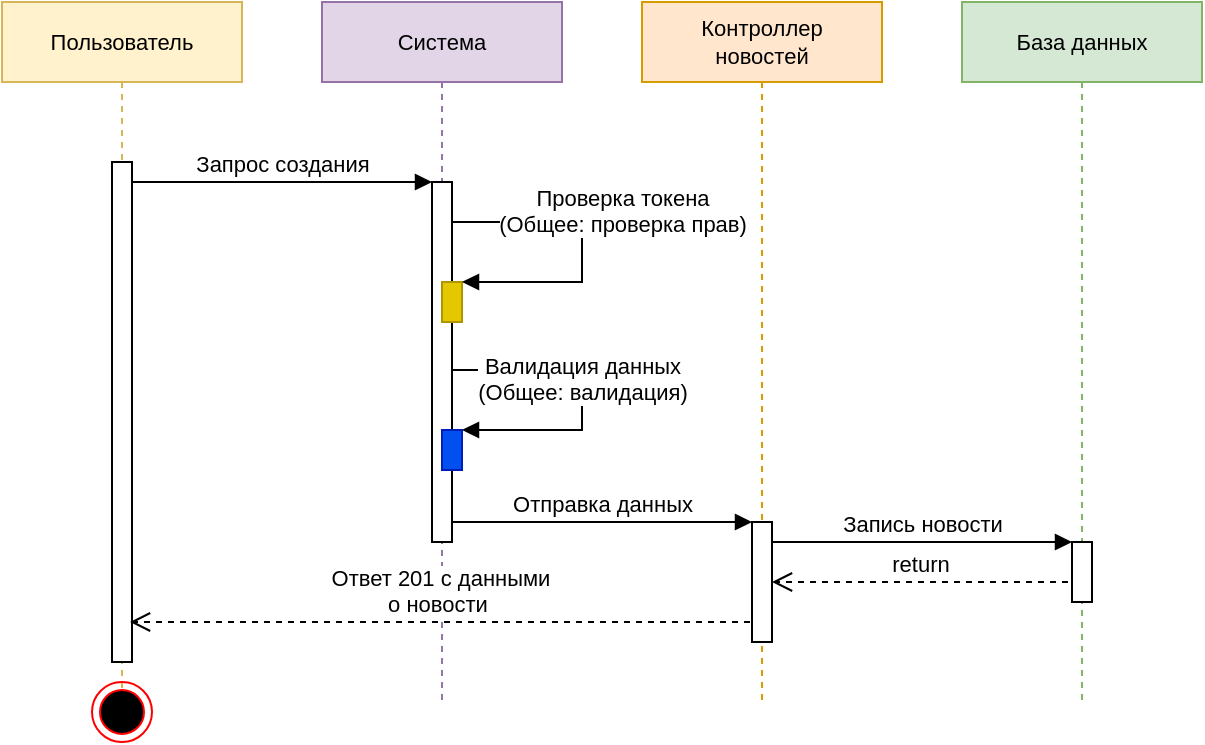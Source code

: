 <mxfile version="24.7.8" pages="3">
  <diagram name="Создание" id="DewhkpdWcJ54LnWoc3K3">
    <mxGraphModel dx="757" dy="681" grid="1" gridSize="10" guides="1" tooltips="1" connect="1" arrows="1" fold="1" page="1" pageScale="1" pageWidth="827" pageHeight="1169" math="0" shadow="0">
      <root>
        <mxCell id="0" />
        <mxCell id="1" parent="0" />
        <mxCell id="R12xT0NDt2SoB251UsNE-1" value="Система" style="shape=umlLifeline;perimeter=lifelinePerimeter;whiteSpace=wrap;html=1;container=1;collapsible=0;recursiveResize=0;outlineConnect=0;labelBackgroundColor=none;strokeColor=#9673a6;fontFamily=Helvetica;fontSize=11;fillColor=#e1d5e7;" vertex="1" parent="1">
          <mxGeometry x="200" y="40" width="120" height="350" as="geometry" />
        </mxCell>
        <mxCell id="R12xT0NDt2SoB251UsNE-2" value="Валидация данных&lt;br&gt;(Общее: валидация)" style="html=1;verticalAlign=bottom;endArrow=block;rounded=0;labelBackgroundColor=default;strokeColor=default;fontFamily=Helvetica;fontSize=11;fontColor=default;shape=connector;curved=0;" edge="1" parent="R12xT0NDt2SoB251UsNE-1" target="R12xT0NDt2SoB251UsNE-4">
          <mxGeometry x="0.097" width="80" relative="1" as="geometry">
            <mxPoint x="65" y="184" as="sourcePoint" />
            <mxPoint x="130" y="234" as="targetPoint" />
            <Array as="points">
              <mxPoint x="130" y="184" />
              <mxPoint x="130" y="214" />
              <mxPoint x="100" y="214" />
            </Array>
            <mxPoint as="offset" />
          </mxGeometry>
        </mxCell>
        <mxCell id="R12xT0NDt2SoB251UsNE-3" value="" style="html=1;points=[];perimeter=orthogonalPerimeter;labelBackgroundColor=none;strokeColor=#000000;fontFamily=Helvetica;fontSize=11;fontColor=default;fillColor=default;" vertex="1" parent="R12xT0NDt2SoB251UsNE-1">
          <mxGeometry x="55" y="90" width="10" height="180" as="geometry" />
        </mxCell>
        <mxCell id="R12xT0NDt2SoB251UsNE-4" value="" style="html=1;points=[];perimeter=orthogonalPerimeter;labelBackgroundColor=none;strokeColor=#001DBC;fontFamily=Helvetica;fontSize=11;fontColor=#ffffff;fillColor=#0050ef;" vertex="1" parent="R12xT0NDt2SoB251UsNE-1">
          <mxGeometry x="60" y="214" width="10" height="20" as="geometry" />
        </mxCell>
        <mxCell id="R12xT0NDt2SoB251UsNE-6" value="" style="html=1;points=[];perimeter=orthogonalPerimeter;labelBackgroundColor=none;strokeColor=#B09500;fontFamily=Helvetica;fontSize=11;fontColor=#000000;fillColor=#e3c800;" vertex="1" parent="R12xT0NDt2SoB251UsNE-1">
          <mxGeometry x="60" y="140" width="10" height="20" as="geometry" />
        </mxCell>
        <mxCell id="R12xT0NDt2SoB251UsNE-7" value="Проверка токена&lt;br&gt;(Общее: проверка прав)" style="html=1;verticalAlign=bottom;endArrow=block;rounded=0;labelBackgroundColor=default;strokeColor=default;fontFamily=Helvetica;fontSize=11;fontColor=default;shape=connector;curved=0;" edge="1" parent="R12xT0NDt2SoB251UsNE-1" target="R12xT0NDt2SoB251UsNE-6">
          <mxGeometry x="-0.161" y="10" width="80" relative="1" as="geometry">
            <mxPoint x="65" y="110" as="sourcePoint" />
            <mxPoint x="130" y="160" as="targetPoint" />
            <Array as="points">
              <mxPoint x="130" y="110" />
              <mxPoint x="130" y="140" />
              <mxPoint x="100" y="140" />
            </Array>
            <mxPoint x="10" y="10" as="offset" />
          </mxGeometry>
        </mxCell>
        <mxCell id="R12xT0NDt2SoB251UsNE-8" value="Пользователь" style="shape=umlLifeline;perimeter=lifelinePerimeter;whiteSpace=wrap;html=1;container=1;collapsible=0;recursiveResize=0;outlineConnect=0;labelBackgroundColor=none;strokeColor=#d6b656;fontFamily=Helvetica;fontSize=11;fillColor=#fff2cc;" vertex="1" parent="1">
          <mxGeometry x="40" y="40" width="120" height="350" as="geometry" />
        </mxCell>
        <mxCell id="R12xT0NDt2SoB251UsNE-9" value="" style="html=1;points=[];perimeter=orthogonalPerimeter;labelBackgroundColor=none;strokeColor=#000000;fontFamily=Helvetica;fontSize=11;fontColor=default;fillColor=default;" vertex="1" parent="R12xT0NDt2SoB251UsNE-8">
          <mxGeometry x="55" y="80" width="10" height="250" as="geometry" />
        </mxCell>
        <mxCell id="R12xT0NDt2SoB251UsNE-22" value="" style="ellipse;html=1;shape=endState;fillColor=#000000;strokeColor=#ff0000;labelBackgroundColor=none;fontFamily=Helvetica;fontSize=11;fontColor=default;" vertex="1" parent="R12xT0NDt2SoB251UsNE-8">
          <mxGeometry x="45" y="340" width="30" height="30" as="geometry" />
        </mxCell>
        <mxCell id="R12xT0NDt2SoB251UsNE-10" value="Запрос создания" style="html=1;verticalAlign=bottom;endArrow=block;rounded=0;labelBackgroundColor=default;strokeColor=default;fontFamily=Helvetica;fontSize=11;fontColor=default;shape=connector;curved=0;" edge="1" parent="1" source="R12xT0NDt2SoB251UsNE-9" target="R12xT0NDt2SoB251UsNE-3">
          <mxGeometry x="0.003" width="80" relative="1" as="geometry">
            <mxPoint x="100" y="140" as="sourcePoint" />
            <mxPoint x="180" y="140" as="targetPoint" />
            <Array as="points">
              <mxPoint x="180" y="130" />
            </Array>
            <mxPoint as="offset" />
          </mxGeometry>
        </mxCell>
        <mxCell id="R12xT0NDt2SoB251UsNE-11" value="Контроллер&lt;div&gt;новостей&lt;/div&gt;" style="shape=umlLifeline;perimeter=lifelinePerimeter;whiteSpace=wrap;html=1;container=1;collapsible=0;recursiveResize=0;outlineConnect=0;labelBackgroundColor=none;strokeColor=#d79b00;fontFamily=Helvetica;fontSize=11;fillColor=#ffe6cc;" vertex="1" parent="1">
          <mxGeometry x="360" y="40" width="120" height="350" as="geometry" />
        </mxCell>
        <mxCell id="R12xT0NDt2SoB251UsNE-12" value="" style="html=1;points=[];perimeter=orthogonalPerimeter;labelBackgroundColor=none;strokeColor=#000000;fontFamily=Helvetica;fontSize=11;fontColor=default;fillColor=default;" vertex="1" parent="R12xT0NDt2SoB251UsNE-11">
          <mxGeometry x="55" y="260" width="10" height="60" as="geometry" />
        </mxCell>
        <mxCell id="R12xT0NDt2SoB251UsNE-15" value="Отправка данных" style="html=1;verticalAlign=bottom;endArrow=block;rounded=0;labelBackgroundColor=default;strokeColor=default;fontFamily=Helvetica;fontSize=11;fontColor=default;shape=connector;curved=0;" edge="1" parent="R12xT0NDt2SoB251UsNE-11">
          <mxGeometry x="0.003" width="80" relative="1" as="geometry">
            <mxPoint x="-95" y="260" as="sourcePoint" />
            <mxPoint x="55" y="260" as="targetPoint" />
            <Array as="points">
              <mxPoint x="-20" y="260" />
            </Array>
            <mxPoint as="offset" />
          </mxGeometry>
        </mxCell>
        <mxCell id="R12xT0NDt2SoB251UsNE-5" value="Ответ 201 с данными&lt;br&gt;о новости&amp;nbsp;" style="html=1;verticalAlign=bottom;endArrow=open;dashed=1;endSize=8;rounded=0;labelBackgroundColor=default;strokeColor=default;fontFamily=Helvetica;fontSize=11;fontColor=default;shape=connector;curved=0;" edge="1" parent="R12xT0NDt2SoB251UsNE-11">
          <mxGeometry x="0.002" relative="1" as="geometry">
            <mxPoint x="54" y="310" as="sourcePoint" />
            <mxPoint x="-256" y="310" as="targetPoint" />
            <Array as="points">
              <mxPoint x="-61" y="310" />
            </Array>
            <mxPoint as="offset" />
          </mxGeometry>
        </mxCell>
        <mxCell id="R12xT0NDt2SoB251UsNE-17" value="База данных" style="shape=umlLifeline;perimeter=lifelinePerimeter;whiteSpace=wrap;html=1;container=1;collapsible=0;recursiveResize=0;outlineConnect=0;labelBackgroundColor=none;strokeColor=#82b366;fontFamily=Helvetica;fontSize=11;fillColor=#d5e8d4;" vertex="1" parent="1">
          <mxGeometry x="520" y="40" width="120" height="350" as="geometry" />
        </mxCell>
        <mxCell id="R12xT0NDt2SoB251UsNE-19" value="" style="html=1;points=[];perimeter=orthogonalPerimeter;labelBackgroundColor=none;strokeColor=#000000;fontFamily=Helvetica;fontSize=11;fontColor=default;fillColor=default;" vertex="1" parent="R12xT0NDt2SoB251UsNE-17">
          <mxGeometry x="55" y="270" width="10" height="30" as="geometry" />
        </mxCell>
        <mxCell id="R12xT0NDt2SoB251UsNE-20" value="return" style="html=1;verticalAlign=bottom;endArrow=open;dashed=1;endSize=8;rounded=0;labelBackgroundColor=default;strokeColor=default;fontFamily=Helvetica;fontSize=11;fontColor=default;shape=connector;curved=0;" edge="1" parent="R12xT0NDt2SoB251UsNE-17">
          <mxGeometry x="0.002" relative="1" as="geometry">
            <mxPoint x="53" y="290" as="sourcePoint" />
            <mxPoint x="-95" y="290" as="targetPoint" />
            <Array as="points">
              <mxPoint x="-42" y="290" />
              <mxPoint x="-62" y="290" />
            </Array>
            <mxPoint as="offset" />
          </mxGeometry>
        </mxCell>
        <mxCell id="R12xT0NDt2SoB251UsNE-21" value="Запись новости" style="html=1;verticalAlign=bottom;endArrow=block;rounded=0;labelBackgroundColor=default;strokeColor=default;fontFamily=Helvetica;fontSize=11;fontColor=default;shape=connector;curved=0;" edge="1" parent="R12xT0NDt2SoB251UsNE-17">
          <mxGeometry x="0.003" width="80" relative="1" as="geometry">
            <mxPoint x="-95" y="270" as="sourcePoint" />
            <mxPoint x="55" y="270" as="targetPoint" />
            <Array as="points" />
            <mxPoint as="offset" />
          </mxGeometry>
        </mxCell>
      </root>
    </mxGraphModel>
  </diagram>
  <diagram id="jjktpdvfIb0WQKCfoI5c" name="Редактирование">
    <mxGraphModel dx="1098" dy="988" grid="1" gridSize="10" guides="1" tooltips="1" connect="1" arrows="1" fold="1" page="1" pageScale="1" pageWidth="827" pageHeight="1169" math="0" shadow="0">
      <root>
        <mxCell id="0" />
        <mxCell id="1" parent="0" />
        <mxCell id="ZjLH5IOeYUoGwzYhEFG3-1" value="Пользователь" style="shape=umlLifeline;perimeter=lifelinePerimeter;whiteSpace=wrap;html=1;container=1;collapsible=0;recursiveResize=0;outlineConnect=0;labelBackgroundColor=none;strokeColor=#d6b656;fontFamily=Helvetica;fontSize=11;fillColor=#fff2cc;" vertex="1" parent="1">
          <mxGeometry x="80" y="40" width="120" height="400" as="geometry" />
        </mxCell>
        <mxCell id="ZjLH5IOeYUoGwzYhEFG3-2" value="" style="html=1;points=[];perimeter=orthogonalPerimeter;labelBackgroundColor=none;strokeColor=#000000;fontFamily=Helvetica;fontSize=11;fontColor=default;fillColor=default;" vertex="1" parent="ZjLH5IOeYUoGwzYhEFG3-1">
          <mxGeometry x="55" y="80" width="10" height="300" as="geometry" />
        </mxCell>
        <mxCell id="ZjLH5IOeYUoGwzYhEFG3-3" value="" style="ellipse;html=1;shape=endState;fillColor=#000000;strokeColor=#ff0000;labelBackgroundColor=none;fontFamily=Helvetica;fontSize=11;fontColor=default;" vertex="1" parent="ZjLH5IOeYUoGwzYhEFG3-1">
          <mxGeometry x="45" y="390" width="30" height="30" as="geometry" />
        </mxCell>
        <mxCell id="ZjLH5IOeYUoGwzYhEFG3-4" value="Система" style="shape=umlLifeline;perimeter=lifelinePerimeter;whiteSpace=wrap;html=1;container=1;collapsible=0;recursiveResize=0;outlineConnect=0;labelBackgroundColor=none;strokeColor=#9673a6;fontFamily=Helvetica;fontSize=11;fillColor=#e1d5e7;" vertex="1" parent="1">
          <mxGeometry x="240" y="40" width="120" height="400" as="geometry" />
        </mxCell>
        <mxCell id="ZjLH5IOeYUoGwzYhEFG3-5" value="Валидация данных&lt;br&gt;(Общее: валидация)" style="html=1;verticalAlign=bottom;endArrow=block;rounded=0;labelBackgroundColor=default;strokeColor=default;fontFamily=Helvetica;fontSize=11;fontColor=default;shape=connector;curved=0;" edge="1" parent="ZjLH5IOeYUoGwzYhEFG3-4" target="ZjLH5IOeYUoGwzYhEFG3-7">
          <mxGeometry x="-0.161" y="9" width="80" relative="1" as="geometry">
            <mxPoint x="66" y="170" as="sourcePoint" />
            <mxPoint x="131" y="220" as="targetPoint" />
            <Array as="points">
              <mxPoint x="131" y="170" />
              <mxPoint x="131" y="200" />
              <mxPoint x="101" y="200" />
            </Array>
            <mxPoint as="offset" />
          </mxGeometry>
        </mxCell>
        <mxCell id="ZjLH5IOeYUoGwzYhEFG3-6" value="" style="html=1;points=[];perimeter=orthogonalPerimeter;labelBackgroundColor=none;strokeColor=#000000;fontFamily=Helvetica;fontSize=11;fontColor=default;fillColor=default;" vertex="1" parent="ZjLH5IOeYUoGwzYhEFG3-4">
          <mxGeometry x="55" y="90" width="10" height="160" as="geometry" />
        </mxCell>
        <mxCell id="ZjLH5IOeYUoGwzYhEFG3-7" value="" style="html=1;points=[];perimeter=orthogonalPerimeter;labelBackgroundColor=none;strokeColor=#001DBC;fontFamily=Helvetica;fontSize=11;fontColor=#ffffff;fillColor=#0050ef;" vertex="1" parent="ZjLH5IOeYUoGwzYhEFG3-4">
          <mxGeometry x="61" y="200" width="10" height="20" as="geometry" />
        </mxCell>
        <mxCell id="ZjLH5IOeYUoGwzYhEFG3-8" value="Проверка токена&lt;br&gt;(Общее: проверка прав)" style="html=1;verticalAlign=bottom;endArrow=block;rounded=0;labelBackgroundColor=default;strokeColor=default;fontFamily=Helvetica;fontSize=11;fontColor=default;shape=connector;curved=0;" edge="1" parent="ZjLH5IOeYUoGwzYhEFG3-4" target="ZjLH5IOeYUoGwzYhEFG3-9">
          <mxGeometry x="-0.161" y="9" width="80" relative="1" as="geometry">
            <mxPoint x="66" y="110" as="sourcePoint" />
            <mxPoint x="131" y="160" as="targetPoint" />
            <Array as="points">
              <mxPoint x="131" y="110" />
              <mxPoint x="131" y="140" />
              <mxPoint x="101" y="140" />
            </Array>
            <mxPoint as="offset" />
          </mxGeometry>
        </mxCell>
        <mxCell id="ZjLH5IOeYUoGwzYhEFG3-9" value="" style="html=1;points=[];perimeter=orthogonalPerimeter;labelBackgroundColor=none;strokeColor=#B09500;fontFamily=Helvetica;fontSize=11;fontColor=#000000;fillColor=#e3c800;" vertex="1" parent="ZjLH5IOeYUoGwzYhEFG3-4">
          <mxGeometry x="61" y="140" width="10" height="20" as="geometry" />
        </mxCell>
        <mxCell id="ZjLH5IOeYUoGwzYhEFG3-10" value="Запрос редактирования" style="html=1;verticalAlign=bottom;endArrow=block;rounded=0;labelBackgroundColor=default;strokeColor=default;fontFamily=Helvetica;fontSize=11;fontColor=default;shape=connector;curved=0;" edge="1" parent="1" source="ZjLH5IOeYUoGwzYhEFG3-2" target="ZjLH5IOeYUoGwzYhEFG3-6">
          <mxGeometry x="0.003" width="80" relative="1" as="geometry">
            <mxPoint x="140" y="140" as="sourcePoint" />
            <mxPoint x="220" y="140" as="targetPoint" />
            <Array as="points">
              <mxPoint x="220" y="130" />
            </Array>
            <mxPoint as="offset" />
          </mxGeometry>
        </mxCell>
        <mxCell id="ZjLH5IOeYUoGwzYhEFG3-11" value="Контроллер&lt;div&gt;новостей&lt;/div&gt;" style="shape=umlLifeline;perimeter=lifelinePerimeter;whiteSpace=wrap;html=1;container=1;collapsible=0;recursiveResize=0;outlineConnect=0;labelBackgroundColor=none;strokeColor=#d79b00;fontFamily=Helvetica;fontSize=11;fillColor=#ffe6cc;" vertex="1" parent="1">
          <mxGeometry x="400" y="40" width="120" height="400" as="geometry" />
        </mxCell>
        <mxCell id="ZjLH5IOeYUoGwzYhEFG3-12" value="" style="html=1;points=[];perimeter=orthogonalPerimeter;labelBackgroundColor=none;strokeColor=#000000;fontFamily=Helvetica;fontSize=11;fontColor=default;fillColor=default;" vertex="1" parent="ZjLH5IOeYUoGwzYhEFG3-11">
          <mxGeometry x="55" y="240" width="10" height="130" as="geometry" />
        </mxCell>
        <mxCell id="ZjLH5IOeYUoGwzYhEFG3-13" value="Поиск новости&lt;br&gt;(Общее: поиск по id)" style="html=1;verticalAlign=bottom;endArrow=block;rounded=0;labelBackgroundColor=default;strokeColor=default;fontFamily=Helvetica;fontSize=11;fontColor=default;shape=connector;curved=0;" edge="1" parent="ZjLH5IOeYUoGwzYhEFG3-11" target="ZjLH5IOeYUoGwzYhEFG3-14">
          <mxGeometry x="-0.161" width="80" relative="1" as="geometry">
            <mxPoint x="65" y="260" as="sourcePoint" />
            <mxPoint x="130" y="310" as="targetPoint" />
            <Array as="points">
              <mxPoint x="130" y="260" />
              <mxPoint x="130" y="290" />
              <mxPoint x="100" y="290" />
            </Array>
            <mxPoint as="offset" />
          </mxGeometry>
        </mxCell>
        <mxCell id="ZjLH5IOeYUoGwzYhEFG3-14" value="" style="html=1;points=[];perimeter=orthogonalPerimeter;labelBackgroundColor=none;strokeColor=#488F00;fontFamily=Helvetica;fontSize=11;fontColor=#ffffff;fillColor=#66CC00;" vertex="1" parent="ZjLH5IOeYUoGwzYhEFG3-11">
          <mxGeometry x="60" y="290" width="10" height="20" as="geometry" />
        </mxCell>
        <mxCell id="ZjLH5IOeYUoGwzYhEFG3-15" value="Отправка данных" style="html=1;verticalAlign=bottom;endArrow=block;rounded=0;labelBackgroundColor=default;strokeColor=default;fontFamily=Helvetica;fontSize=11;fontColor=default;shape=connector;curved=0;" edge="1" parent="ZjLH5IOeYUoGwzYhEFG3-11">
          <mxGeometry x="0.003" width="80" relative="1" as="geometry">
            <mxPoint x="-95" y="240" as="sourcePoint" />
            <mxPoint x="55" y="240" as="targetPoint" />
            <Array as="points">
              <mxPoint x="-20" y="240" />
            </Array>
            <mxPoint as="offset" />
          </mxGeometry>
        </mxCell>
        <mxCell id="ZjLH5IOeYUoGwzYhEFG3-16" value="Ответ 204 No Content&amp;nbsp;" style="html=1;verticalAlign=bottom;endArrow=open;dashed=1;endSize=8;rounded=0;labelBackgroundColor=default;strokeColor=default;fontFamily=Helvetica;fontSize=11;fontColor=default;shape=connector;curved=0;" edge="1" parent="ZjLH5IOeYUoGwzYhEFG3-11">
          <mxGeometry x="0.002" relative="1" as="geometry">
            <mxPoint x="55" y="360" as="sourcePoint" />
            <mxPoint x="-255" y="360" as="targetPoint" />
            <Array as="points">
              <mxPoint x="-60" y="360" />
            </Array>
            <mxPoint as="offset" />
          </mxGeometry>
        </mxCell>
        <mxCell id="ZjLH5IOeYUoGwzYhEFG3-17" value="База данных" style="shape=umlLifeline;perimeter=lifelinePerimeter;whiteSpace=wrap;html=1;container=1;collapsible=0;recursiveResize=0;outlineConnect=0;labelBackgroundColor=none;strokeColor=#82b366;fontFamily=Helvetica;fontSize=11;fillColor=#d5e8d4;" vertex="1" parent="1">
          <mxGeometry x="560" y="40" width="120" height="400" as="geometry" />
        </mxCell>
        <mxCell id="ZjLH5IOeYUoGwzYhEFG3-18" value="" style="html=1;points=[];perimeter=orthogonalPerimeter;labelBackgroundColor=none;strokeColor=#000000;fontFamily=Helvetica;fontSize=11;fontColor=default;fillColor=default;" vertex="1" parent="ZjLH5IOeYUoGwzYhEFG3-17">
          <mxGeometry x="55" y="310" width="10" height="40" as="geometry" />
        </mxCell>
        <mxCell id="ZjLH5IOeYUoGwzYhEFG3-19" value="" style="html=1;verticalAlign=bottom;endArrow=open;dashed=1;endSize=8;rounded=0;labelBackgroundColor=default;strokeColor=default;fontFamily=Helvetica;fontSize=11;fontColor=default;shape=connector;curved=0;" edge="1" parent="ZjLH5IOeYUoGwzYhEFG3-17">
          <mxGeometry x="0.002" relative="1" as="geometry">
            <mxPoint x="53" y="340" as="sourcePoint" />
            <mxPoint x="-95" y="340" as="targetPoint" />
            <Array as="points">
              <mxPoint x="-42" y="340" />
              <mxPoint x="-62" y="340" />
            </Array>
            <mxPoint as="offset" />
          </mxGeometry>
        </mxCell>
        <mxCell id="ZjLH5IOeYUoGwzYhEFG3-20" value="return" style="edgeLabel;html=1;align=center;verticalAlign=middle;resizable=0;points=[];fontFamily=Helvetica;fontSize=11;fontColor=default;labelBackgroundColor=default;" vertex="1" connectable="0" parent="ZjLH5IOeYUoGwzYhEFG3-19">
          <mxGeometry x="-0.095" relative="1" as="geometry">
            <mxPoint x="-6" y="-10" as="offset" />
          </mxGeometry>
        </mxCell>
        <mxCell id="ZjLH5IOeYUoGwzYhEFG3-21" value="Запись новых данных" style="html=1;verticalAlign=bottom;endArrow=block;rounded=0;labelBackgroundColor=default;strokeColor=default;fontFamily=Helvetica;fontSize=11;fontColor=default;shape=connector;curved=0;" edge="1" parent="ZjLH5IOeYUoGwzYhEFG3-17">
          <mxGeometry x="0.003" width="80" relative="1" as="geometry">
            <mxPoint x="-95" y="320" as="sourcePoint" />
            <mxPoint x="55" y="320" as="targetPoint" />
            <Array as="points" />
            <mxPoint as="offset" />
          </mxGeometry>
        </mxCell>
      </root>
    </mxGraphModel>
  </diagram>
  <diagram id="yJa3CEyBsejgo_cyFVol" name="Удаление">
    <mxGraphModel dx="757" dy="681" grid="1" gridSize="10" guides="1" tooltips="1" connect="1" arrows="1" fold="1" page="1" pageScale="1" pageWidth="827" pageHeight="1169" math="0" shadow="0">
      <root>
        <mxCell id="0" />
        <mxCell id="1" parent="0" />
        <mxCell id="vlG9imT42u_1rEAcd-G6-1" value="Пользователь" style="shape=umlLifeline;perimeter=lifelinePerimeter;whiteSpace=wrap;html=1;container=1;collapsible=0;recursiveResize=0;outlineConnect=0;labelBackgroundColor=none;strokeColor=#d6b656;fontFamily=Helvetica;fontSize=11;fillColor=#fff2cc;" vertex="1" parent="1">
          <mxGeometry x="40" y="40" width="120" height="370" as="geometry" />
        </mxCell>
        <mxCell id="vlG9imT42u_1rEAcd-G6-2" value="" style="html=1;points=[];perimeter=orthogonalPerimeter;labelBackgroundColor=none;strokeColor=#000000;fontFamily=Helvetica;fontSize=11;fontColor=default;fillColor=default;" vertex="1" parent="vlG9imT42u_1rEAcd-G6-1">
          <mxGeometry x="55" y="80" width="10" height="270" as="geometry" />
        </mxCell>
        <mxCell id="vlG9imT42u_1rEAcd-G6-3" value="" style="ellipse;html=1;shape=endState;fillColor=#000000;strokeColor=#ff0000;fontFamily=Helvetica;fontSize=11;fontColor=default;labelBackgroundColor=default;" vertex="1" parent="vlG9imT42u_1rEAcd-G6-1">
          <mxGeometry x="45" y="360" width="30" height="30" as="geometry" />
        </mxCell>
        <mxCell id="vlG9imT42u_1rEAcd-G6-4" value="Система" style="shape=umlLifeline;perimeter=lifelinePerimeter;whiteSpace=wrap;html=1;container=1;collapsible=0;recursiveResize=0;outlineConnect=0;labelBackgroundColor=none;strokeColor=#9673a6;fontFamily=Helvetica;fontSize=11;fillColor=#e1d5e7;" vertex="1" parent="1">
          <mxGeometry x="200" y="40" width="120" height="370" as="geometry" />
        </mxCell>
        <mxCell id="vlG9imT42u_1rEAcd-G6-5" value="Проверка токена&lt;br&gt;(Общее: проверка прав)" style="html=1;verticalAlign=bottom;endArrow=block;rounded=0;labelBackgroundColor=default;strokeColor=default;fontFamily=Helvetica;fontSize=11;fontColor=default;shape=connector;curved=0;" edge="1" parent="vlG9imT42u_1rEAcd-G6-4" source="vlG9imT42u_1rEAcd-G6-6" target="vlG9imT42u_1rEAcd-G6-7">
          <mxGeometry x="-0.161" y="10" width="80" relative="1" as="geometry">
            <mxPoint x="64" y="110" as="sourcePoint" />
            <mxPoint x="130" y="150" as="targetPoint" />
            <Array as="points">
              <mxPoint x="130" y="100" />
              <mxPoint x="130" y="130" />
              <mxPoint x="100" y="130" />
            </Array>
            <mxPoint x="10" y="10" as="offset" />
          </mxGeometry>
        </mxCell>
        <mxCell id="vlG9imT42u_1rEAcd-G6-6" value="" style="html=1;points=[];perimeter=orthogonalPerimeter;labelBackgroundColor=none;strokeColor=#000000;fontFamily=Helvetica;fontSize=11;fontColor=default;fillColor=default;" vertex="1" parent="vlG9imT42u_1rEAcd-G6-4">
          <mxGeometry x="55" y="90" width="10" height="140" as="geometry" />
        </mxCell>
        <mxCell id="vlG9imT42u_1rEAcd-G6-7" value="" style="html=1;points=[];perimeter=orthogonalPerimeter;labelBackgroundColor=none;strokeColor=#B09500;fontFamily=Helvetica;fontSize=11;fontColor=#000000;fillColor=#e3c800;" vertex="1" parent="vlG9imT42u_1rEAcd-G6-4">
          <mxGeometry x="60" y="130" width="10" height="20" as="geometry" />
        </mxCell>
        <mxCell id="vlG9imT42u_1rEAcd-G6-8" value="Валидация данных&lt;br&gt;(Общее: валидация)" style="html=1;verticalAlign=bottom;endArrow=block;rounded=0;labelBackgroundColor=default;strokeColor=default;fontFamily=Helvetica;fontSize=11;fontColor=default;shape=connector;curved=0;" edge="1" parent="vlG9imT42u_1rEAcd-G6-4" target="vlG9imT42u_1rEAcd-G6-9">
          <mxGeometry x="0.097" width="80" relative="1" as="geometry">
            <mxPoint x="65" y="160" as="sourcePoint" />
            <mxPoint x="130" y="210" as="targetPoint" />
            <Array as="points">
              <mxPoint x="130" y="160" />
              <mxPoint x="130" y="190" />
              <mxPoint x="100" y="190" />
            </Array>
            <mxPoint as="offset" />
          </mxGeometry>
        </mxCell>
        <mxCell id="vlG9imT42u_1rEAcd-G6-9" value="" style="html=1;points=[];perimeter=orthogonalPerimeter;labelBackgroundColor=none;strokeColor=#001DBC;fontFamily=Helvetica;fontSize=11;fontColor=#ffffff;fillColor=#0050ef;" vertex="1" parent="vlG9imT42u_1rEAcd-G6-4">
          <mxGeometry x="60" y="190" width="10" height="20" as="geometry" />
        </mxCell>
        <mxCell id="vlG9imT42u_1rEAcd-G6-10" value="Запрос удаления" style="html=1;verticalAlign=bottom;endArrow=block;rounded=0;labelBackgroundColor=default;strokeColor=default;fontFamily=Helvetica;fontSize=11;fontColor=default;shape=connector;curved=0;" edge="1" parent="1" source="vlG9imT42u_1rEAcd-G6-2" target="vlG9imT42u_1rEAcd-G6-6">
          <mxGeometry x="0.003" width="80" relative="1" as="geometry">
            <mxPoint x="100" y="140" as="sourcePoint" />
            <mxPoint x="180" y="140" as="targetPoint" />
            <Array as="points">
              <mxPoint x="180" y="130" />
            </Array>
            <mxPoint as="offset" />
          </mxGeometry>
        </mxCell>
        <mxCell id="vlG9imT42u_1rEAcd-G6-11" value="Контроллер&lt;div&gt;новостей&lt;/div&gt;" style="shape=umlLifeline;perimeter=lifelinePerimeter;whiteSpace=wrap;html=1;container=1;collapsible=0;recursiveResize=0;outlineConnect=0;labelBackgroundColor=none;strokeColor=#d79b00;fontFamily=Helvetica;fontSize=11;fillColor=#ffe6cc;" vertex="1" parent="1">
          <mxGeometry x="360" y="40" width="120" height="370" as="geometry" />
        </mxCell>
        <mxCell id="vlG9imT42u_1rEAcd-G6-12" value="" style="html=1;points=[];perimeter=orthogonalPerimeter;labelBackgroundColor=none;strokeColor=#000000;fontFamily=Helvetica;fontSize=11;fontColor=default;fillColor=default;" vertex="1" parent="vlG9imT42u_1rEAcd-G6-11">
          <mxGeometry x="55" y="220" width="10" height="120" as="geometry" />
        </mxCell>
        <mxCell id="vlG9imT42u_1rEAcd-G6-13" value="Поиск новости&lt;br&gt;(Общее: поиск по id)" style="html=1;verticalAlign=bottom;endArrow=block;rounded=0;labelBackgroundColor=default;strokeColor=default;fontFamily=Helvetica;fontSize=11;fontColor=default;shape=connector;curved=0;" edge="1" parent="vlG9imT42u_1rEAcd-G6-11" target="vlG9imT42u_1rEAcd-G6-14">
          <mxGeometry x="-0.161" width="80" relative="1" as="geometry">
            <mxPoint x="65" y="230" as="sourcePoint" />
            <mxPoint x="130" y="280" as="targetPoint" />
            <Array as="points">
              <mxPoint x="130" y="230" />
              <mxPoint x="130" y="260" />
              <mxPoint x="100" y="260" />
            </Array>
            <mxPoint as="offset" />
          </mxGeometry>
        </mxCell>
        <mxCell id="vlG9imT42u_1rEAcd-G6-14" value="" style="html=1;points=[];perimeter=orthogonalPerimeter;labelBackgroundColor=none;strokeColor=#488F00;fontFamily=Helvetica;fontSize=11;fontColor=#ffffff;fillColor=#66CC00;" vertex="1" parent="vlG9imT42u_1rEAcd-G6-11">
          <mxGeometry x="60" y="260" width="10" height="20" as="geometry" />
        </mxCell>
        <mxCell id="vlG9imT42u_1rEAcd-G6-15" value="База данных" style="shape=umlLifeline;perimeter=lifelinePerimeter;whiteSpace=wrap;html=1;container=1;collapsible=0;recursiveResize=0;outlineConnect=0;labelBackgroundColor=none;strokeColor=#82b366;fontFamily=Helvetica;fontSize=11;fillColor=#d5e8d4;" vertex="1" parent="1">
          <mxGeometry x="520" y="40" width="120" height="370" as="geometry" />
        </mxCell>
        <mxCell id="vlG9imT42u_1rEAcd-G6-16" value="" style="html=1;points=[];perimeter=orthogonalPerimeter;labelBackgroundColor=none;strokeColor=#000000;fontFamily=Helvetica;fontSize=11;fontColor=default;fillColor=default;" vertex="1" parent="vlG9imT42u_1rEAcd-G6-15">
          <mxGeometry x="55" y="300" width="10" height="30" as="geometry" />
        </mxCell>
        <mxCell id="vlG9imT42u_1rEAcd-G6-17" value="Передача данных" style="html=1;verticalAlign=bottom;endArrow=block;rounded=0;labelBackgroundColor=default;strokeColor=default;fontFamily=Helvetica;fontSize=11;fontColor=default;shape=connector;curved=0;" edge="1" parent="1" source="vlG9imT42u_1rEAcd-G6-6" target="vlG9imT42u_1rEAcd-G6-12">
          <mxGeometry x="0.003" width="80" relative="1" as="geometry">
            <mxPoint x="266" y="210" as="sourcePoint" />
            <mxPoint x="416" y="210" as="targetPoint" />
            <Array as="points">
              <mxPoint x="300" y="260" />
              <mxPoint x="350" y="260" />
            </Array>
            <mxPoint as="offset" />
          </mxGeometry>
        </mxCell>
        <mxCell id="vlG9imT42u_1rEAcd-G6-18" value="Удаление новости" style="html=1;verticalAlign=bottom;endArrow=block;rounded=0;labelBackgroundColor=default;strokeColor=default;fontFamily=Helvetica;fontSize=11;fontColor=default;shape=connector;curved=0;" edge="1" parent="1" source="vlG9imT42u_1rEAcd-G6-12" target="vlG9imT42u_1rEAcd-G6-16">
          <mxGeometry x="0.003" width="80" relative="1" as="geometry">
            <mxPoint x="425" y="229.8" as="sourcePoint" />
            <mxPoint x="575" y="229.8" as="targetPoint" />
            <Array as="points">
              <mxPoint x="460" y="340" />
              <mxPoint x="500" y="340" />
            </Array>
            <mxPoint as="offset" />
          </mxGeometry>
        </mxCell>
        <mxCell id="vlG9imT42u_1rEAcd-G6-19" value="" style="html=1;verticalAlign=bottom;endArrow=open;dashed=1;endSize=8;rounded=0;labelBackgroundColor=default;strokeColor=default;fontFamily=Helvetica;fontSize=11;fontColor=default;shape=connector;curved=0;" edge="1" parent="1" source="vlG9imT42u_1rEAcd-G6-16" target="vlG9imT42u_1rEAcd-G6-12">
          <mxGeometry x="0.002" relative="1" as="geometry">
            <mxPoint x="573" y="239.8" as="sourcePoint" />
            <mxPoint x="425" y="239.8" as="targetPoint" />
            <Array as="points">
              <mxPoint x="520" y="360" />
            </Array>
            <mxPoint as="offset" />
          </mxGeometry>
        </mxCell>
        <mxCell id="vlG9imT42u_1rEAcd-G6-20" value="return" style="edgeLabel;html=1;align=center;verticalAlign=middle;resizable=0;points=[];fontFamily=Helvetica;fontSize=11;fontColor=default;labelBackgroundColor=default;" vertex="1" connectable="0" parent="vlG9imT42u_1rEAcd-G6-19">
          <mxGeometry x="-0.095" relative="1" as="geometry">
            <mxPoint x="-6" y="-10" as="offset" />
          </mxGeometry>
        </mxCell>
        <mxCell id="vlG9imT42u_1rEAcd-G6-21" value="" style="html=1;verticalAlign=bottom;endArrow=open;dashed=1;endSize=8;rounded=0;labelBackgroundColor=default;strokeColor=default;fontFamily=Helvetica;fontSize=11;fontColor=default;shape=connector;curved=0;" edge="1" parent="1">
          <mxGeometry x="0.002" relative="1" as="geometry">
            <mxPoint x="413" y="370.0" as="sourcePoint" />
            <mxPoint x="103.0" y="370.0" as="targetPoint" />
            <Array as="points">
              <mxPoint x="258" y="370" />
            </Array>
            <mxPoint as="offset" />
          </mxGeometry>
        </mxCell>
        <mxCell id="vlG9imT42u_1rEAcd-G6-22" value="Ответ 204" style="edgeLabel;html=1;align=center;verticalAlign=middle;resizable=0;points=[];fontFamily=Helvetica;fontSize=11;fontColor=default;labelBackgroundColor=default;" vertex="1" connectable="0" parent="vlG9imT42u_1rEAcd-G6-21">
          <mxGeometry x="-0.095" relative="1" as="geometry">
            <mxPoint x="-6" y="-10" as="offset" />
          </mxGeometry>
        </mxCell>
      </root>
    </mxGraphModel>
  </diagram>
</mxfile>
